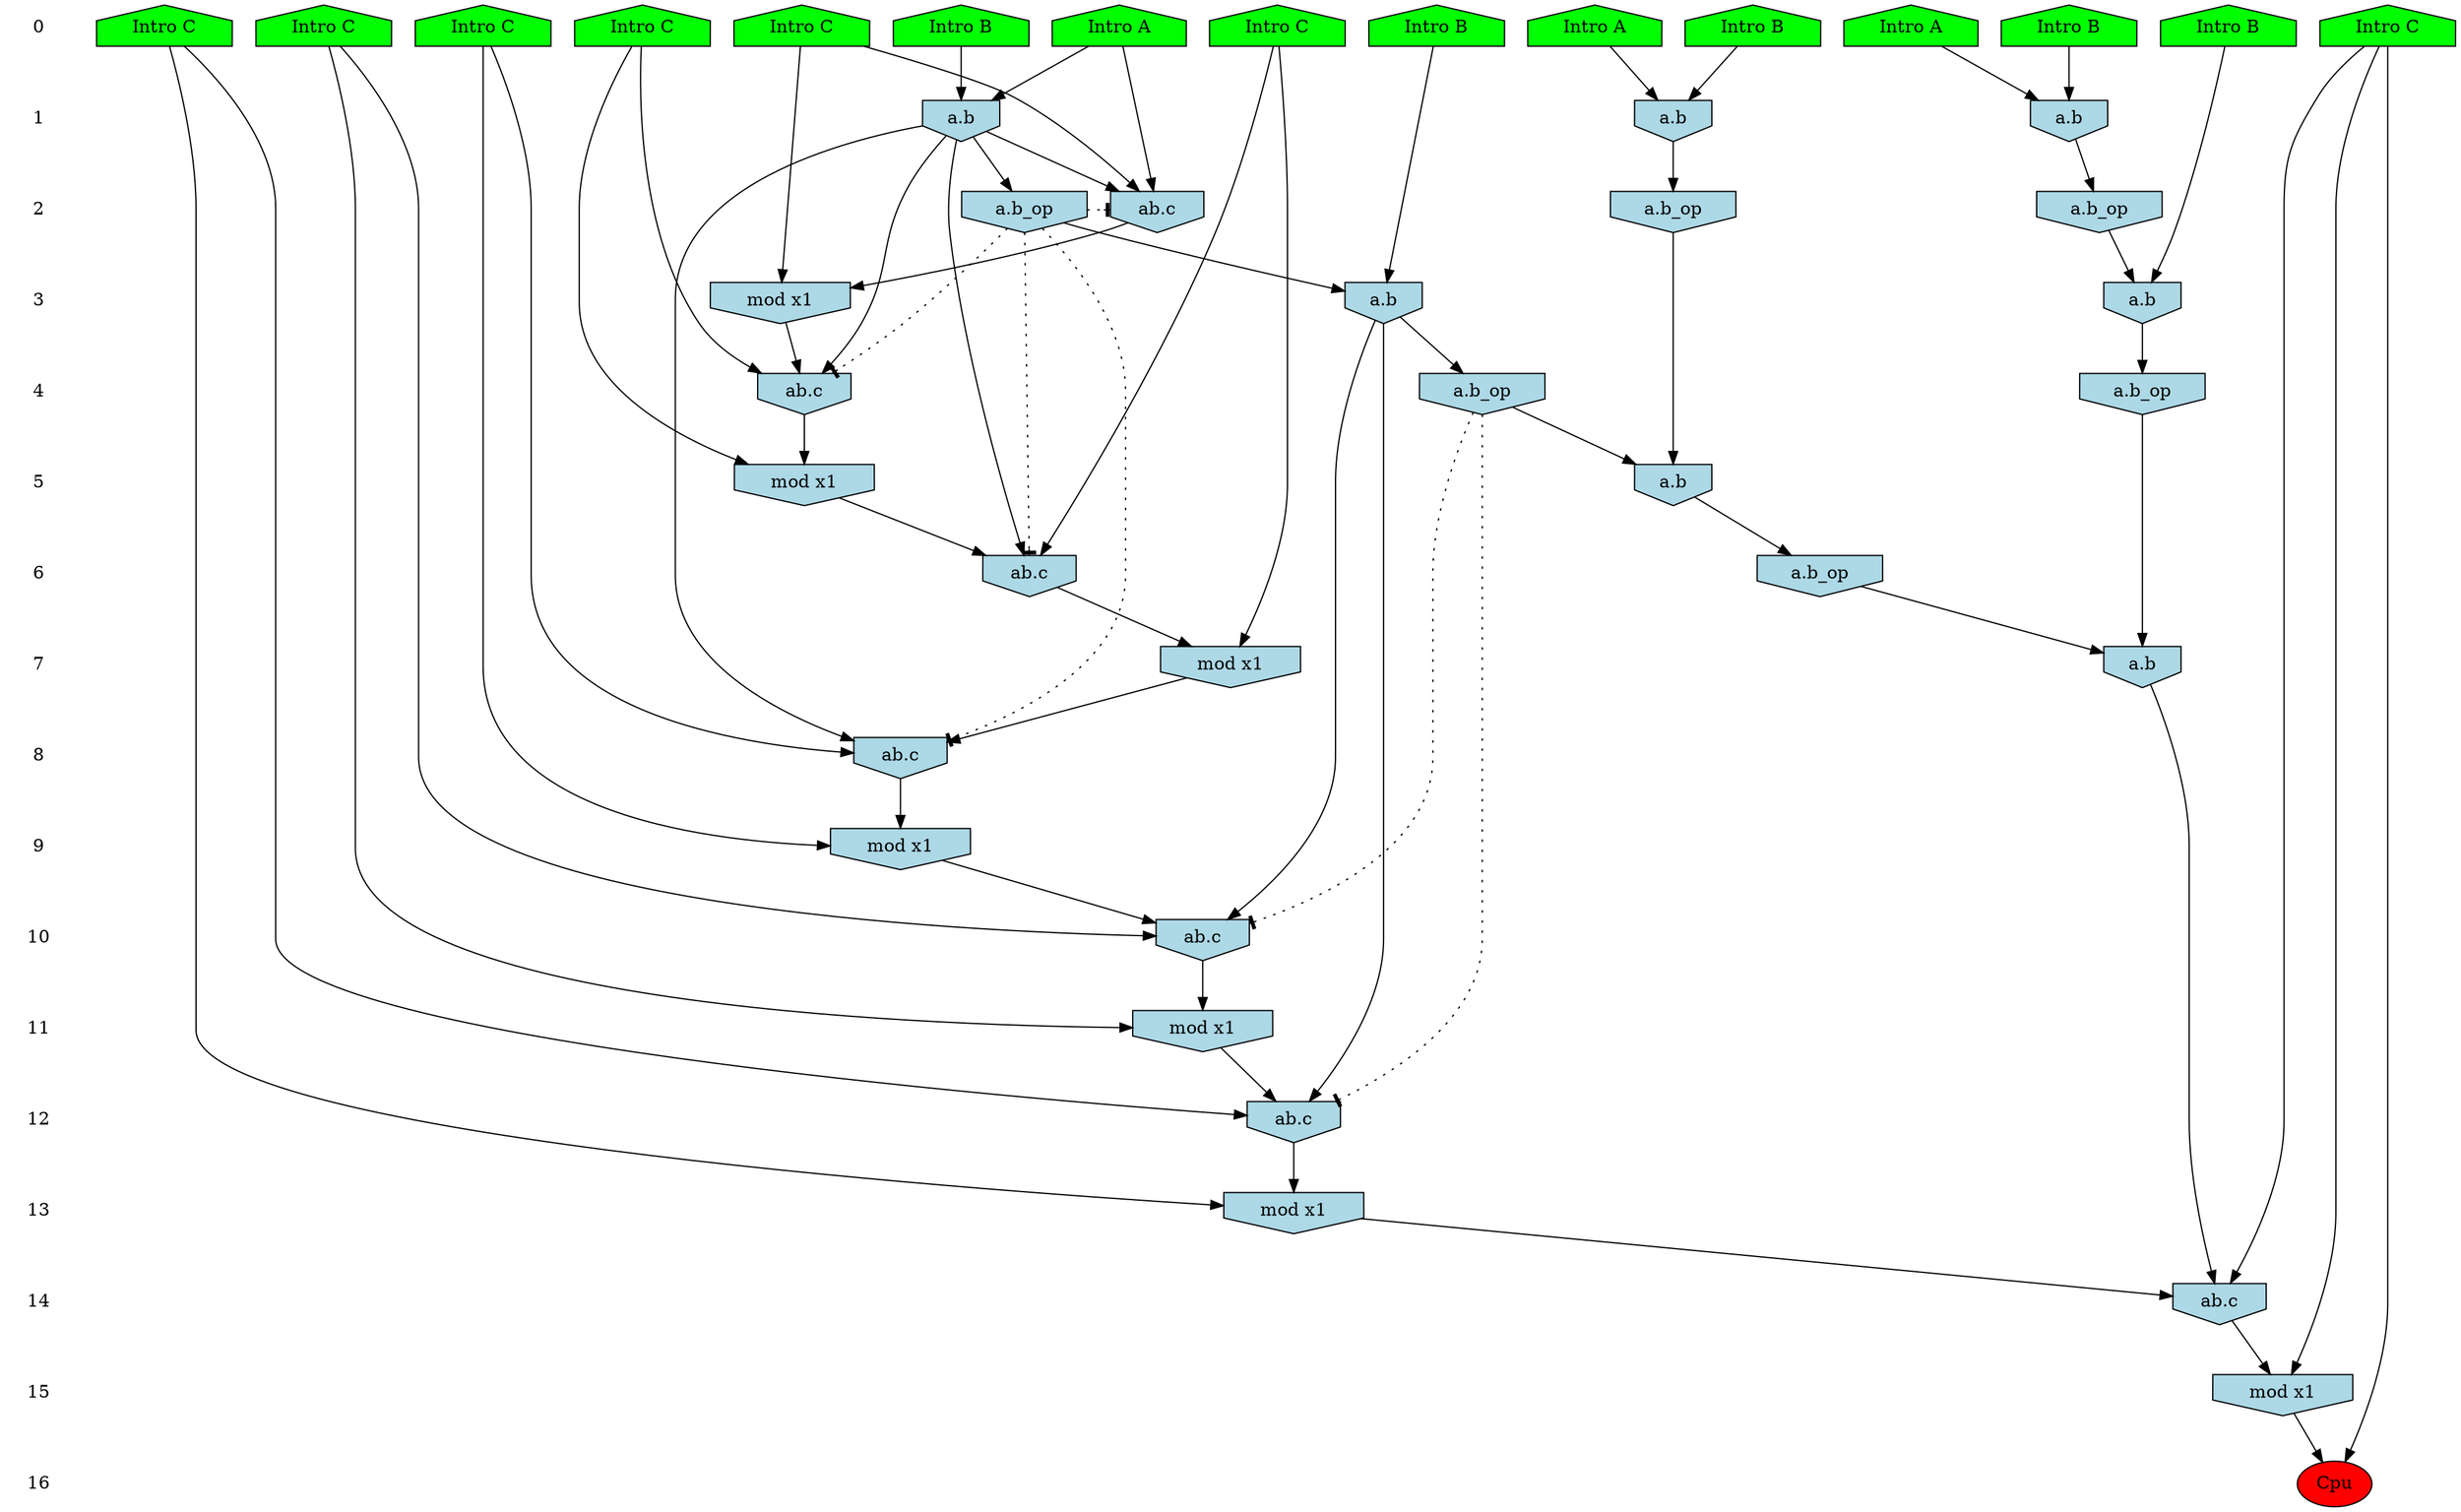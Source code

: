 /* Compression of 1 causal flows obtained in average at 1.807182E+01 t.u */
/* Compressed causal flows were: [3224] */
digraph G{
 ranksep=.5 ; 
{ rank = same ; "0" [shape=plaintext] ; node_1 [label ="Intro B", shape=house, style=filled, fillcolor=green] ;
node_2 [label ="Intro B", shape=house, style=filled, fillcolor=green] ;
node_3 [label ="Intro A", shape=house, style=filled, fillcolor=green] ;
node_4 [label ="Intro B", shape=house, style=filled, fillcolor=green] ;
node_5 [label ="Intro B", shape=house, style=filled, fillcolor=green] ;
node_6 [label ="Intro A", shape=house, style=filled, fillcolor=green] ;
node_7 [label ="Intro B", shape=house, style=filled, fillcolor=green] ;
node_8 [label ="Intro A", shape=house, style=filled, fillcolor=green] ;
node_9 [label ="Intro C", shape=house, style=filled, fillcolor=green] ;
node_10 [label ="Intro C", shape=house, style=filled, fillcolor=green] ;
node_11 [label ="Intro C", shape=house, style=filled, fillcolor=green] ;
node_12 [label ="Intro C", shape=house, style=filled, fillcolor=green] ;
node_13 [label ="Intro C", shape=house, style=filled, fillcolor=green] ;
node_14 [label ="Intro C", shape=house, style=filled, fillcolor=green] ;
node_15 [label ="Intro C", shape=house, style=filled, fillcolor=green] ;
}
{ rank = same ; "1" [shape=plaintext] ; node_16 [label="a.b", shape=invhouse, style=filled, fillcolor = lightblue] ;
node_17 [label="a.b", shape=invhouse, style=filled, fillcolor = lightblue] ;
node_29 [label="a.b", shape=invhouse, style=filled, fillcolor = lightblue] ;
}
{ rank = same ; "2" [shape=plaintext] ; node_18 [label="ab.c", shape=invhouse, style=filled, fillcolor = lightblue] ;
node_21 [label="a.b_op", shape=invhouse, style=filled, fillcolor = lightblue] ;
node_28 [label="a.b_op", shape=invhouse, style=filled, fillcolor = lightblue] ;
node_33 [label="a.b_op", shape=invhouse, style=filled, fillcolor = lightblue] ;
}
{ rank = same ; "3" [shape=plaintext] ; node_19 [label="mod x1", shape=invhouse, style=filled, fillcolor = lightblue] ;
node_26 [label="a.b", shape=invhouse, style=filled, fillcolor = lightblue] ;
node_30 [label="a.b", shape=invhouse, style=filled, fillcolor = lightblue] ;
}
{ rank = same ; "4" [shape=plaintext] ; node_20 [label="ab.c", shape=invhouse, style=filled, fillcolor = lightblue] ;
node_35 [label="a.b_op", shape=invhouse, style=filled, fillcolor = lightblue] ;
node_37 [label="a.b_op", shape=invhouse, style=filled, fillcolor = lightblue] ;
}
{ rank = same ; "5" [shape=plaintext] ; node_22 [label="mod x1", shape=invhouse, style=filled, fillcolor = lightblue] ;
node_36 [label="a.b", shape=invhouse, style=filled, fillcolor = lightblue] ;
}
{ rank = same ; "6" [shape=plaintext] ; node_23 [label="ab.c", shape=invhouse, style=filled, fillcolor = lightblue] ;
node_38 [label="a.b_op", shape=invhouse, style=filled, fillcolor = lightblue] ;
}
{ rank = same ; "7" [shape=plaintext] ; node_24 [label="mod x1", shape=invhouse, style=filled, fillcolor = lightblue] ;
node_40 [label="a.b", shape=invhouse, style=filled, fillcolor = lightblue] ;
}
{ rank = same ; "8" [shape=plaintext] ; node_25 [label="ab.c", shape=invhouse, style=filled, fillcolor = lightblue] ;
}
{ rank = same ; "9" [shape=plaintext] ; node_27 [label="mod x1", shape=invhouse, style=filled, fillcolor = lightblue] ;
}
{ rank = same ; "10" [shape=plaintext] ; node_31 [label="ab.c", shape=invhouse, style=filled, fillcolor = lightblue] ;
}
{ rank = same ; "11" [shape=plaintext] ; node_32 [label="mod x1", shape=invhouse, style=filled, fillcolor = lightblue] ;
}
{ rank = same ; "12" [shape=plaintext] ; node_34 [label="ab.c", shape=invhouse, style=filled, fillcolor = lightblue] ;
}
{ rank = same ; "13" [shape=plaintext] ; node_39 [label="mod x1", shape=invhouse, style=filled, fillcolor = lightblue] ;
}
{ rank = same ; "14" [shape=plaintext] ; node_41 [label="ab.c", shape=invhouse, style=filled, fillcolor = lightblue] ;
}
{ rank = same ; "15" [shape=plaintext] ; node_42 [label="mod x1", shape=invhouse, style=filled, fillcolor = lightblue] ;
}
{ rank = same ; "16" [shape=plaintext] ; node_43 [label ="Cpu", style=filled, fillcolor=red] ;
}
"0" -> "1" [style="invis"]; 
"1" -> "2" [style="invis"]; 
"2" -> "3" [style="invis"]; 
"3" -> "4" [style="invis"]; 
"4" -> "5" [style="invis"]; 
"5" -> "6" [style="invis"]; 
"6" -> "7" [style="invis"]; 
"7" -> "8" [style="invis"]; 
"8" -> "9" [style="invis"]; 
"9" -> "10" [style="invis"]; 
"10" -> "11" [style="invis"]; 
"11" -> "12" [style="invis"]; 
"12" -> "13" [style="invis"]; 
"13" -> "14" [style="invis"]; 
"14" -> "15" [style="invis"]; 
"15" -> "16" [style="invis"]; 
node_5 -> node_16
node_6 -> node_16
node_2 -> node_17
node_8 -> node_17
node_8 -> node_18
node_12 -> node_18
node_17 -> node_18
node_12 -> node_19
node_18 -> node_19
node_11 -> node_20
node_17 -> node_20
node_19 -> node_20
node_16 -> node_21
node_11 -> node_22
node_20 -> node_22
node_9 -> node_23
node_17 -> node_23
node_22 -> node_23
node_9 -> node_24
node_23 -> node_24
node_10 -> node_25
node_17 -> node_25
node_24 -> node_25
node_4 -> node_26
node_21 -> node_26
node_10 -> node_27
node_25 -> node_27
node_17 -> node_28
node_3 -> node_29
node_7 -> node_29
node_1 -> node_30
node_28 -> node_30
node_15 -> node_31
node_27 -> node_31
node_30 -> node_31
node_15 -> node_32
node_31 -> node_32
node_29 -> node_33
node_13 -> node_34
node_30 -> node_34
node_32 -> node_34
node_30 -> node_35
node_33 -> node_36
node_35 -> node_36
node_26 -> node_37
node_36 -> node_38
node_13 -> node_39
node_34 -> node_39
node_37 -> node_40
node_38 -> node_40
node_14 -> node_41
node_39 -> node_41
node_40 -> node_41
node_14 -> node_42
node_41 -> node_42
node_14 -> node_43
node_42 -> node_43
node_28 -> node_25 [style=dotted, arrowhead = tee] 
node_28 -> node_23 [style=dotted, arrowhead = tee] 
node_28 -> node_20 [style=dotted, arrowhead = tee] 
node_28 -> node_18 [style=dotted, arrowhead = tee] 
node_35 -> node_34 [style=dotted, arrowhead = tee] 
node_35 -> node_31 [style=dotted, arrowhead = tee] 
}
/*
 Dot generation time: 0.000181
*/